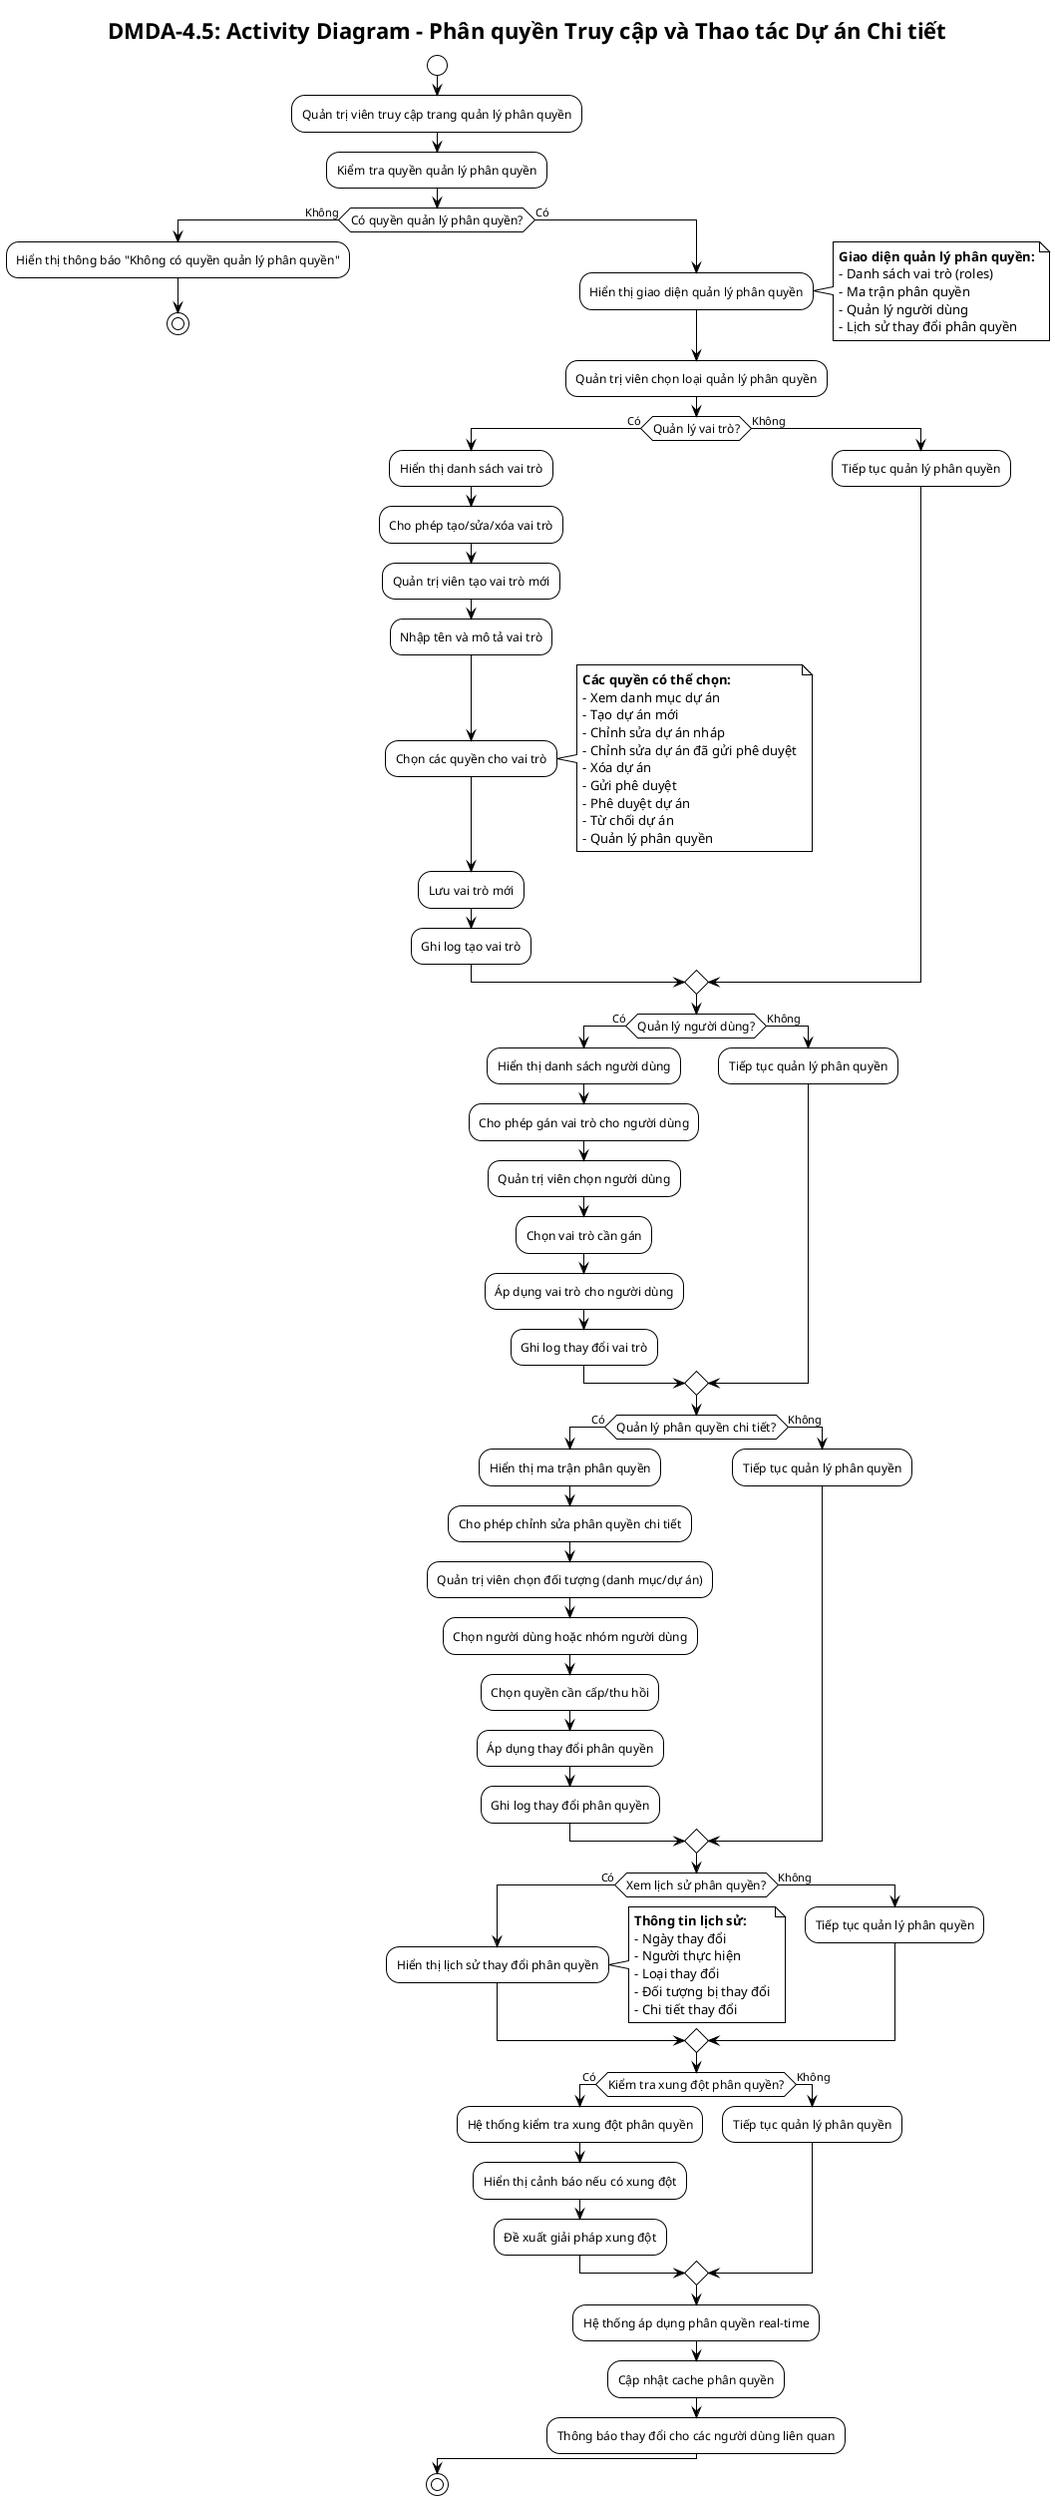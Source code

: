 @startuml DMDA-4.5 Activity Diagram
!theme plain
skinparam activityFontSize 12

title DMDA-4.5: Activity Diagram - Phân quyền Truy cập và Thao tác Dự án Chi tiết

start

:Quản trị viên truy cập trang quản lý phân quyền;

:Kiểm tra quyền quản lý phân quyền;

if (Có quyền quản lý phân quyền?) then (Không)
    :Hiển thị thông báo "Không có quyền quản lý phân quyền";
    stop
else (Có)
    :Hiển thị giao diện quản lý phân quyền;
    note right
    **Giao diện quản lý phân quyền:**
    - Danh sách vai trò (roles)
    - Ma trận phân quyền
    - Quản lý người dùng
    - Lịch sử thay đổi phân quyền
    end note
    
    :Quản trị viên chọn loại quản lý phân quyền;
    
    if (Quản lý vai trò?) then (Có)
        :Hiển thị danh sách vai trò;
        :Cho phép tạo/sửa/xóa vai trò;
        
        :Quản trị viên tạo vai trò mới;
        :Nhập tên và mô tả vai trò;
        :Chọn các quyền cho vai trò;
        note right
        **Các quyền có thể chọn:**
        - Xem danh mục dự án
        - Tạo dự án mới
        - Chỉnh sửa dự án nháp
        - Chỉnh sửa dự án đã gửi phê duyệt
        - Xóa dự án
        - Gửi phê duyệt
        - Phê duyệt dự án
        - Từ chối dự án
        - Quản lý phân quyền
        end note
        
        :Lưu vai trò mới;
        :Ghi log tạo vai trò;
    else (Không)
        :Tiếp tục quản lý phân quyền;
    endif
    
    if (Quản lý người dùng?) then (Có)
        :Hiển thị danh sách người dùng;
        :Cho phép gán vai trò cho người dùng;
        
        :Quản trị viên chọn người dùng;
        :Chọn vai trò cần gán;
        :Áp dụng vai trò cho người dùng;
        :Ghi log thay đổi vai trò;
    else (Không)
        :Tiếp tục quản lý phân quyền;
    endif
    
    if (Quản lý phân quyền chi tiết?) then (Có)
        :Hiển thị ma trận phân quyền;
        :Cho phép chỉnh sửa phân quyền chi tiết;
        
        :Quản trị viên chọn đối tượng (danh mục/dự án);
        :Chọn người dùng hoặc nhóm người dùng;
        :Chọn quyền cần cấp/thu hồi;
        :Áp dụng thay đổi phân quyền;
        :Ghi log thay đổi phân quyền;
    else (Không)
        :Tiếp tục quản lý phân quyền;
    endif
    
    if (Xem lịch sử phân quyền?) then (Có)
        :Hiển thị lịch sử thay đổi phân quyền;
        note right
        **Thông tin lịch sử:**
        - Ngày thay đổi
        - Người thực hiện
        - Loại thay đổi
        - Đối tượng bị thay đổi
        - Chi tiết thay đổi
        end note
    else (Không)
        :Tiếp tục quản lý phân quyền;
    endif
    
    if (Kiểm tra xung đột phân quyền?) then (Có)
        :Hệ thống kiểm tra xung đột phân quyền;
        :Hiển thị cảnh báo nếu có xung đột;
        :Đề xuất giải pháp xung đột;
    else (Không)
        :Tiếp tục quản lý phân quyền;
    endif
    
    :Hệ thống áp dụng phân quyền real-time;
    :Cập nhật cache phân quyền;
    :Thông báo thay đổi cho các người dùng liên quan;
endif

stop

@enduml
